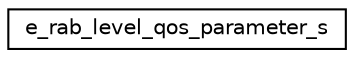 digraph "Graphical Class Hierarchy"
{
 // LATEX_PDF_SIZE
  edge [fontname="Helvetica",fontsize="10",labelfontname="Helvetica",labelfontsize="10"];
  node [fontname="Helvetica",fontsize="10",shape=record];
  rankdir="LR";
  Node0 [label="e_rab_level_qos_parameter_s",height=0.2,width=0.4,color="black", fillcolor="white", style="filled",URL="$structe__rab__level__qos__parameter__s.html",tooltip=" "];
}
